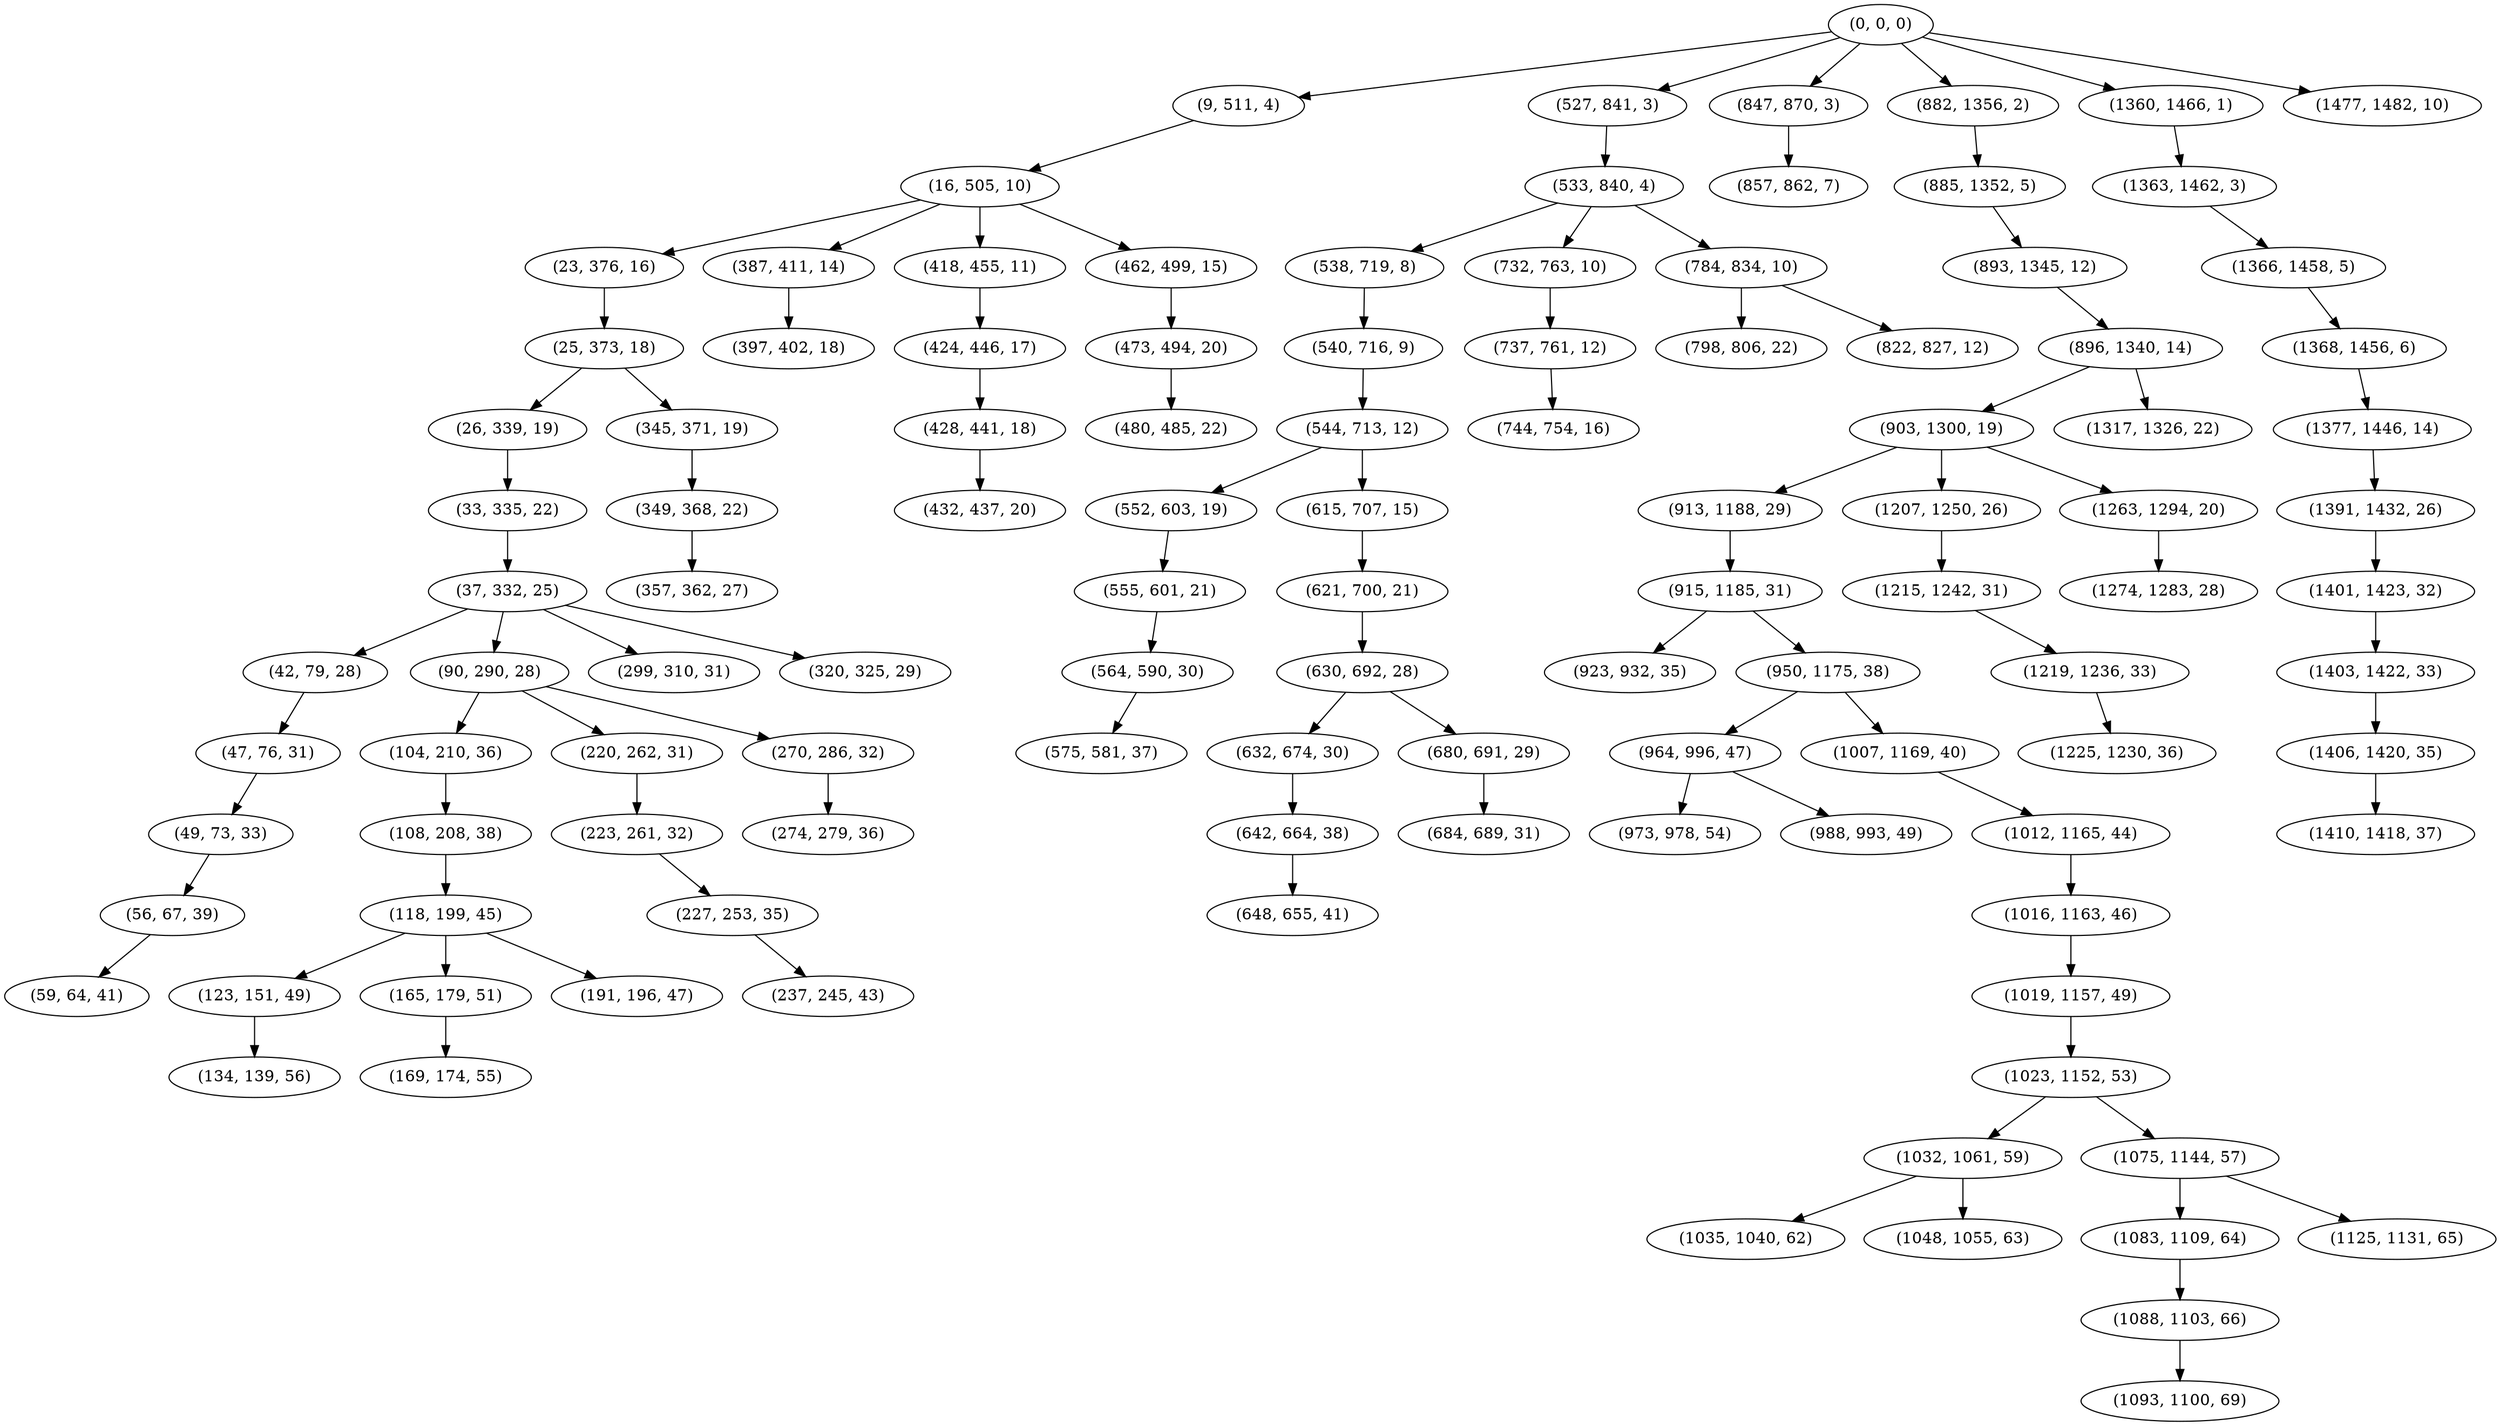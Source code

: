 digraph tree {
    "(0, 0, 0)";
    "(9, 511, 4)";
    "(16, 505, 10)";
    "(23, 376, 16)";
    "(25, 373, 18)";
    "(26, 339, 19)";
    "(33, 335, 22)";
    "(37, 332, 25)";
    "(42, 79, 28)";
    "(47, 76, 31)";
    "(49, 73, 33)";
    "(56, 67, 39)";
    "(59, 64, 41)";
    "(90, 290, 28)";
    "(104, 210, 36)";
    "(108, 208, 38)";
    "(118, 199, 45)";
    "(123, 151, 49)";
    "(134, 139, 56)";
    "(165, 179, 51)";
    "(169, 174, 55)";
    "(191, 196, 47)";
    "(220, 262, 31)";
    "(223, 261, 32)";
    "(227, 253, 35)";
    "(237, 245, 43)";
    "(270, 286, 32)";
    "(274, 279, 36)";
    "(299, 310, 31)";
    "(320, 325, 29)";
    "(345, 371, 19)";
    "(349, 368, 22)";
    "(357, 362, 27)";
    "(387, 411, 14)";
    "(397, 402, 18)";
    "(418, 455, 11)";
    "(424, 446, 17)";
    "(428, 441, 18)";
    "(432, 437, 20)";
    "(462, 499, 15)";
    "(473, 494, 20)";
    "(480, 485, 22)";
    "(527, 841, 3)";
    "(533, 840, 4)";
    "(538, 719, 8)";
    "(540, 716, 9)";
    "(544, 713, 12)";
    "(552, 603, 19)";
    "(555, 601, 21)";
    "(564, 590, 30)";
    "(575, 581, 37)";
    "(615, 707, 15)";
    "(621, 700, 21)";
    "(630, 692, 28)";
    "(632, 674, 30)";
    "(642, 664, 38)";
    "(648, 655, 41)";
    "(680, 691, 29)";
    "(684, 689, 31)";
    "(732, 763, 10)";
    "(737, 761, 12)";
    "(744, 754, 16)";
    "(784, 834, 10)";
    "(798, 806, 22)";
    "(822, 827, 12)";
    "(847, 870, 3)";
    "(857, 862, 7)";
    "(882, 1356, 2)";
    "(885, 1352, 5)";
    "(893, 1345, 12)";
    "(896, 1340, 14)";
    "(903, 1300, 19)";
    "(913, 1188, 29)";
    "(915, 1185, 31)";
    "(923, 932, 35)";
    "(950, 1175, 38)";
    "(964, 996, 47)";
    "(973, 978, 54)";
    "(988, 993, 49)";
    "(1007, 1169, 40)";
    "(1012, 1165, 44)";
    "(1016, 1163, 46)";
    "(1019, 1157, 49)";
    "(1023, 1152, 53)";
    "(1032, 1061, 59)";
    "(1035, 1040, 62)";
    "(1048, 1055, 63)";
    "(1075, 1144, 57)";
    "(1083, 1109, 64)";
    "(1088, 1103, 66)";
    "(1093, 1100, 69)";
    "(1125, 1131, 65)";
    "(1207, 1250, 26)";
    "(1215, 1242, 31)";
    "(1219, 1236, 33)";
    "(1225, 1230, 36)";
    "(1263, 1294, 20)";
    "(1274, 1283, 28)";
    "(1317, 1326, 22)";
    "(1360, 1466, 1)";
    "(1363, 1462, 3)";
    "(1366, 1458, 5)";
    "(1368, 1456, 6)";
    "(1377, 1446, 14)";
    "(1391, 1432, 26)";
    "(1401, 1423, 32)";
    "(1403, 1422, 33)";
    "(1406, 1420, 35)";
    "(1410, 1418, 37)";
    "(1477, 1482, 10)";
    "(0, 0, 0)" -> "(9, 511, 4)";
    "(0, 0, 0)" -> "(527, 841, 3)";
    "(0, 0, 0)" -> "(847, 870, 3)";
    "(0, 0, 0)" -> "(882, 1356, 2)";
    "(0, 0, 0)" -> "(1360, 1466, 1)";
    "(0, 0, 0)" -> "(1477, 1482, 10)";
    "(9, 511, 4)" -> "(16, 505, 10)";
    "(16, 505, 10)" -> "(23, 376, 16)";
    "(16, 505, 10)" -> "(387, 411, 14)";
    "(16, 505, 10)" -> "(418, 455, 11)";
    "(16, 505, 10)" -> "(462, 499, 15)";
    "(23, 376, 16)" -> "(25, 373, 18)";
    "(25, 373, 18)" -> "(26, 339, 19)";
    "(25, 373, 18)" -> "(345, 371, 19)";
    "(26, 339, 19)" -> "(33, 335, 22)";
    "(33, 335, 22)" -> "(37, 332, 25)";
    "(37, 332, 25)" -> "(42, 79, 28)";
    "(37, 332, 25)" -> "(90, 290, 28)";
    "(37, 332, 25)" -> "(299, 310, 31)";
    "(37, 332, 25)" -> "(320, 325, 29)";
    "(42, 79, 28)" -> "(47, 76, 31)";
    "(47, 76, 31)" -> "(49, 73, 33)";
    "(49, 73, 33)" -> "(56, 67, 39)";
    "(56, 67, 39)" -> "(59, 64, 41)";
    "(90, 290, 28)" -> "(104, 210, 36)";
    "(90, 290, 28)" -> "(220, 262, 31)";
    "(90, 290, 28)" -> "(270, 286, 32)";
    "(104, 210, 36)" -> "(108, 208, 38)";
    "(108, 208, 38)" -> "(118, 199, 45)";
    "(118, 199, 45)" -> "(123, 151, 49)";
    "(118, 199, 45)" -> "(165, 179, 51)";
    "(118, 199, 45)" -> "(191, 196, 47)";
    "(123, 151, 49)" -> "(134, 139, 56)";
    "(165, 179, 51)" -> "(169, 174, 55)";
    "(220, 262, 31)" -> "(223, 261, 32)";
    "(223, 261, 32)" -> "(227, 253, 35)";
    "(227, 253, 35)" -> "(237, 245, 43)";
    "(270, 286, 32)" -> "(274, 279, 36)";
    "(345, 371, 19)" -> "(349, 368, 22)";
    "(349, 368, 22)" -> "(357, 362, 27)";
    "(387, 411, 14)" -> "(397, 402, 18)";
    "(418, 455, 11)" -> "(424, 446, 17)";
    "(424, 446, 17)" -> "(428, 441, 18)";
    "(428, 441, 18)" -> "(432, 437, 20)";
    "(462, 499, 15)" -> "(473, 494, 20)";
    "(473, 494, 20)" -> "(480, 485, 22)";
    "(527, 841, 3)" -> "(533, 840, 4)";
    "(533, 840, 4)" -> "(538, 719, 8)";
    "(533, 840, 4)" -> "(732, 763, 10)";
    "(533, 840, 4)" -> "(784, 834, 10)";
    "(538, 719, 8)" -> "(540, 716, 9)";
    "(540, 716, 9)" -> "(544, 713, 12)";
    "(544, 713, 12)" -> "(552, 603, 19)";
    "(544, 713, 12)" -> "(615, 707, 15)";
    "(552, 603, 19)" -> "(555, 601, 21)";
    "(555, 601, 21)" -> "(564, 590, 30)";
    "(564, 590, 30)" -> "(575, 581, 37)";
    "(615, 707, 15)" -> "(621, 700, 21)";
    "(621, 700, 21)" -> "(630, 692, 28)";
    "(630, 692, 28)" -> "(632, 674, 30)";
    "(630, 692, 28)" -> "(680, 691, 29)";
    "(632, 674, 30)" -> "(642, 664, 38)";
    "(642, 664, 38)" -> "(648, 655, 41)";
    "(680, 691, 29)" -> "(684, 689, 31)";
    "(732, 763, 10)" -> "(737, 761, 12)";
    "(737, 761, 12)" -> "(744, 754, 16)";
    "(784, 834, 10)" -> "(798, 806, 22)";
    "(784, 834, 10)" -> "(822, 827, 12)";
    "(847, 870, 3)" -> "(857, 862, 7)";
    "(882, 1356, 2)" -> "(885, 1352, 5)";
    "(885, 1352, 5)" -> "(893, 1345, 12)";
    "(893, 1345, 12)" -> "(896, 1340, 14)";
    "(896, 1340, 14)" -> "(903, 1300, 19)";
    "(896, 1340, 14)" -> "(1317, 1326, 22)";
    "(903, 1300, 19)" -> "(913, 1188, 29)";
    "(903, 1300, 19)" -> "(1207, 1250, 26)";
    "(903, 1300, 19)" -> "(1263, 1294, 20)";
    "(913, 1188, 29)" -> "(915, 1185, 31)";
    "(915, 1185, 31)" -> "(923, 932, 35)";
    "(915, 1185, 31)" -> "(950, 1175, 38)";
    "(950, 1175, 38)" -> "(964, 996, 47)";
    "(950, 1175, 38)" -> "(1007, 1169, 40)";
    "(964, 996, 47)" -> "(973, 978, 54)";
    "(964, 996, 47)" -> "(988, 993, 49)";
    "(1007, 1169, 40)" -> "(1012, 1165, 44)";
    "(1012, 1165, 44)" -> "(1016, 1163, 46)";
    "(1016, 1163, 46)" -> "(1019, 1157, 49)";
    "(1019, 1157, 49)" -> "(1023, 1152, 53)";
    "(1023, 1152, 53)" -> "(1032, 1061, 59)";
    "(1023, 1152, 53)" -> "(1075, 1144, 57)";
    "(1032, 1061, 59)" -> "(1035, 1040, 62)";
    "(1032, 1061, 59)" -> "(1048, 1055, 63)";
    "(1075, 1144, 57)" -> "(1083, 1109, 64)";
    "(1075, 1144, 57)" -> "(1125, 1131, 65)";
    "(1083, 1109, 64)" -> "(1088, 1103, 66)";
    "(1088, 1103, 66)" -> "(1093, 1100, 69)";
    "(1207, 1250, 26)" -> "(1215, 1242, 31)";
    "(1215, 1242, 31)" -> "(1219, 1236, 33)";
    "(1219, 1236, 33)" -> "(1225, 1230, 36)";
    "(1263, 1294, 20)" -> "(1274, 1283, 28)";
    "(1360, 1466, 1)" -> "(1363, 1462, 3)";
    "(1363, 1462, 3)" -> "(1366, 1458, 5)";
    "(1366, 1458, 5)" -> "(1368, 1456, 6)";
    "(1368, 1456, 6)" -> "(1377, 1446, 14)";
    "(1377, 1446, 14)" -> "(1391, 1432, 26)";
    "(1391, 1432, 26)" -> "(1401, 1423, 32)";
    "(1401, 1423, 32)" -> "(1403, 1422, 33)";
    "(1403, 1422, 33)" -> "(1406, 1420, 35)";
    "(1406, 1420, 35)" -> "(1410, 1418, 37)";
}

